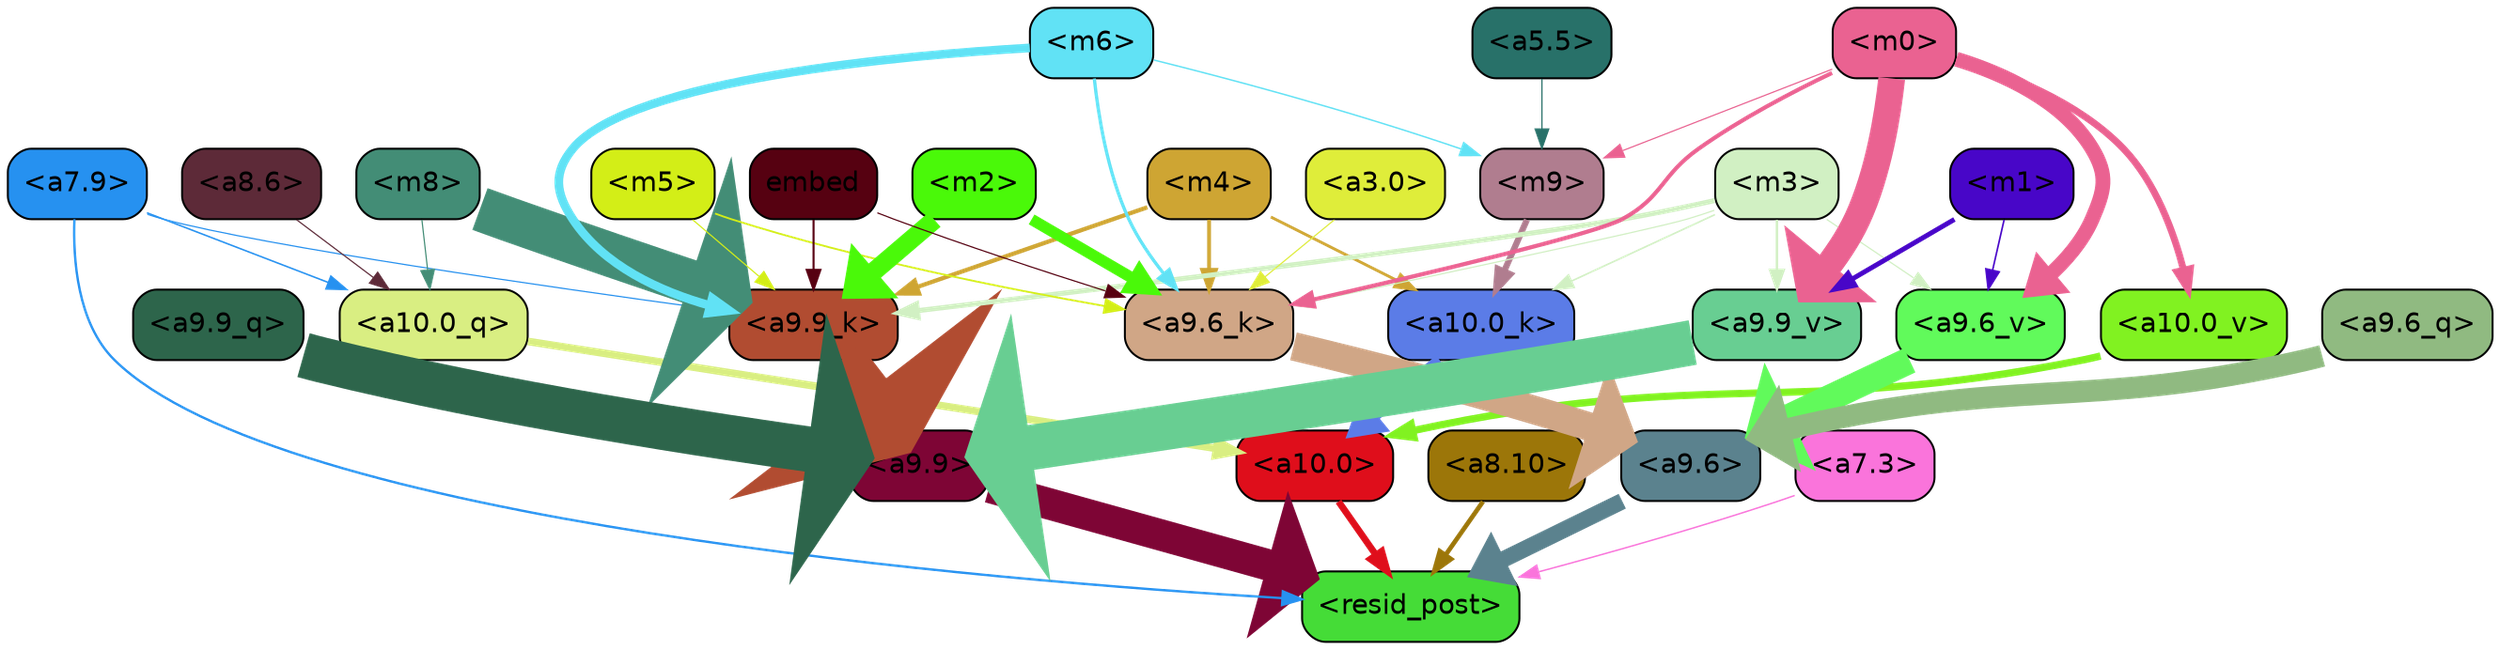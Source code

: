 strict digraph "" {
	graph [bgcolor=transparent,
		layout=dot,
		overlap=false,
		splines=true
	];
	"<a10.0>"	[color=black,
		fillcolor="#df0e1b",
		fontname=Helvetica,
		shape=box,
		style="filled, rounded"];
	"<resid_post>"	[color=black,
		fillcolor="#45dc37",
		fontname=Helvetica,
		shape=box,
		style="filled, rounded"];
	"<a10.0>" -> "<resid_post>"	[color="#df0e1b",
		penwidth=3.4253244400024414];
	"<a9.9>"	[color=black,
		fillcolor="#7e0535",
		fontname=Helvetica,
		shape=box,
		style="filled, rounded"];
	"<a9.9>" -> "<resid_post>"	[color="#7e0535",
		penwidth=16.05378818511963];
	"<a9.6>"	[color=black,
		fillcolor="#5b828e",
		fontname=Helvetica,
		shape=box,
		style="filled, rounded"];
	"<a9.6>" -> "<resid_post>"	[color="#5b828e",
		penwidth=8.33797836303711];
	"<a8.10>"	[color=black,
		fillcolor="#9c7609",
		fontname=Helvetica,
		shape=box,
		style="filled, rounded"];
	"<a8.10>" -> "<resid_post>"	[color="#9c7609",
		penwidth=2.3390636444091797];
	"<a7.9>"	[color=black,
		fillcolor="#2691f0",
		fontname=Helvetica,
		shape=box,
		style="filled, rounded"];
	"<a7.9>" -> "<resid_post>"	[color="#2691f0",
		penwidth=1.1926651000976562];
	"<a10.0_q>"	[color=black,
		fillcolor="#d9ee82",
		fontname=Helvetica,
		shape=box,
		style="filled, rounded"];
	"<a7.9>" -> "<a10.0_q>"	[color="#2691f0",
		penwidth=0.7811813354492188];
	"<a9.9_k>"	[color=black,
		fillcolor="#b14c31",
		fontname=Helvetica,
		shape=box,
		style="filled, rounded"];
	"<a7.9>" -> "<a9.9_k>"	[color="#2691f0",
		penwidth=0.6];
	"<a7.3>"	[color=black,
		fillcolor="#fa74db",
		fontname=Helvetica,
		shape=box,
		style="filled, rounded"];
	"<a7.3>" -> "<resid_post>"	[color="#fa74db",
		penwidth=0.7339706420898438];
	"<a10.0_q>" -> "<a10.0>"	[color="#d9ee82",
		penwidth=3.861766815185547];
	"<a10.0_k>"	[color=black,
		fillcolor="#5b7ce7",
		fontname=Helvetica,
		shape=box,
		style="filled, rounded"];
	"<a10.0_k>" -> "<a10.0>"	[color="#5b7ce7",
		penwidth=6.691814422607422];
	"<a10.0_v>"	[color=black,
		fillcolor="#81f221",
		fontname=Helvetica,
		shape=box,
		style="filled, rounded"];
	"<a10.0_v>" -> "<a10.0>"	[color="#81f221",
		penwidth=3.703948974609375];
	"<m8>"	[color=black,
		fillcolor="#438d76",
		fontname=Helvetica,
		shape=box,
		style="filled, rounded"];
	"<m8>" -> "<a10.0_q>"	[color="#438d76",
		penwidth=0.6];
	"<m8>" -> "<a9.9_k>"	[color="#438d76",
		penwidth=22.67278480529785];
	"<a8.6>"	[color=black,
		fillcolor="#5d2a38",
		fontname=Helvetica,
		shape=box,
		style="filled, rounded"];
	"<a8.6>" -> "<a10.0_q>"	[color="#5d2a38",
		penwidth=0.6];
	"<m9>"	[color=black,
		fillcolor="#b07d8f",
		fontname=Helvetica,
		shape=box,
		style="filled, rounded"];
	"<m9>" -> "<a10.0_k>"	[color="#b07d8f",
		penwidth=3.1536026000976562];
	"<m4>"	[color=black,
		fillcolor="#cea533",
		fontname=Helvetica,
		shape=box,
		style="filled, rounded"];
	"<m4>" -> "<a10.0_k>"	[color="#cea533",
		penwidth=1.4532089233398438];
	"<m4>" -> "<a9.9_k>"	[color="#cea533",
		penwidth=2.1296005249023438];
	"<a9.6_k>"	[color=black,
		fillcolor="#d0a686",
		fontname=Helvetica,
		shape=box,
		style="filled, rounded"];
	"<m4>" -> "<a9.6_k>"	[color="#cea533",
		penwidth=1.93524169921875];
	"<m3>"	[color=black,
		fillcolor="#d1f0c3",
		fontname=Helvetica,
		shape=box,
		style="filled, rounded"];
	"<m3>" -> "<a10.0_k>"	[color="#d1f0c3",
		penwidth=0.8012542724609375];
	"<m3>" -> "<a9.9_k>"	[color="#d1f0c3",
		penwidth=2.538074493408203];
	"<m3>" -> "<a9.6_k>"	[color="#d1f0c3",
		penwidth=0.6];
	"<a9.9_v>"	[color=black,
		fillcolor="#68ce92",
		fontname=Helvetica,
		shape=box,
		style="filled, rounded"];
	"<m3>" -> "<a9.9_v>"	[color="#d1f0c3",
		penwidth=1.1908531188964844];
	"<a9.6_v>"	[color=black,
		fillcolor="#61fa5b",
		fontname=Helvetica,
		shape=box,
		style="filled, rounded"];
	"<m3>" -> "<a9.6_v>"	[color="#d1f0c3",
		penwidth=0.6];
	"<m0>"	[color=black,
		fillcolor="#ea6291",
		fontname=Helvetica,
		shape=box,
		style="filled, rounded"];
	"<m0>" -> "<a10.0_v>"	[color="#ea6291",
		penwidth=3.520832061767578];
	"<m0>" -> "<m9>"	[color="#ea6291",
		penwidth=0.6];
	"<m0>" -> "<a9.6_k>"	[color="#ea6291",
		penwidth=2.0742149353027344];
	"<m0>" -> "<a9.9_v>"	[color="#ea6291",
		penwidth=13.6649169921875];
	"<m0>" -> "<a9.6_v>"	[color="#ea6291",
		penwidth=7.575786590576172];
	"<m6>"	[color=black,
		fillcolor="#61e2f5",
		fontname=Helvetica,
		shape=box,
		style="filled, rounded"];
	"<m6>" -> "<m9>"	[color="#61e2f5",
		penwidth=0.7276992797851562];
	"<m6>" -> "<a9.9_k>"	[color="#61e2f5",
		penwidth=4.405937194824219];
	"<m6>" -> "<a9.6_k>"	[color="#61e2f5",
		penwidth=1.6540985107421875];
	"<a5.5>"	[color=black,
		fillcolor="#287169",
		fontname=Helvetica,
		shape=box,
		style="filled, rounded"];
	"<a5.5>" -> "<m9>"	[color="#287169",
		penwidth=0.6];
	"<a9.9_q>"	[color=black,
		fillcolor="#2d654b",
		fontname=Helvetica,
		shape=box,
		style="filled, rounded"];
	"<a9.9_q>" -> "<a9.9>"	[color="#2d654b",
		penwidth=23.20368194580078];
	"<a9.6_q>"	[color=black,
		fillcolor="#90ba81",
		fontname=Helvetica,
		shape=box,
		style="filled, rounded"];
	"<a9.6_q>" -> "<a9.6>"	[color="#90ba81",
		penwidth=11.181507110595703];
	"<a9.9_k>" -> "<a9.9>"	[color="#b14c31",
		penwidth=26.641464233398438];
	"<a9.6_k>" -> "<a9.6>"	[color="#d0a686",
		penwidth=14.532459259033203];
	"<a9.9_v>" -> "<a9.9>"	[color="#68ce92",
		penwidth=23.02225112915039];
	"<a9.6_v>" -> "<a9.6>"	[color="#61fa5b",
		penwidth=13.634431838989258];
	"<m5>"	[color=black,
		fillcolor="#d3ee17",
		fontname=Helvetica,
		shape=box,
		style="filled, rounded"];
	"<m5>" -> "<a9.9_k>"	[color="#d3ee17",
		penwidth=0.6];
	"<m5>" -> "<a9.6_k>"	[color="#d3ee17",
		penwidth=0.9087238311767578];
	"<m2>"	[color=black,
		fillcolor="#4af909",
		fontname=Helvetica,
		shape=box,
		style="filled, rounded"];
	"<m2>" -> "<a9.9_k>"	[color="#4af909",
		penwidth=9.546476364135742];
	"<m2>" -> "<a9.6_k>"	[color="#4af909",
		penwidth=5.765581130981445];
	embed	[color=black,
		fillcolor="#560111",
		fontname=Helvetica,
		shape=box,
		style="filled, rounded"];
	embed -> "<a9.9_k>"	[color="#560111",
		penwidth=1.044057846069336];
	embed -> "<a9.6_k>"	[color="#560111",
		penwidth=0.6];
	"<a3.0>"	[color=black,
		fillcolor="#dfed3a",
		fontname=Helvetica,
		shape=box,
		style="filled, rounded"];
	"<a3.0>" -> "<a9.6_k>"	[color="#dfed3a",
		penwidth=0.6];
	"<m1>"	[color=black,
		fillcolor="#4806c8",
		fontname=Helvetica,
		shape=box,
		style="filled, rounded"];
	"<m1>" -> "<a9.9_v>"	[color="#4806c8",
		penwidth=2.484710693359375];
	"<m1>" -> "<a9.6_v>"	[color="#4806c8",
		penwidth=0.8296928405761719];
}
